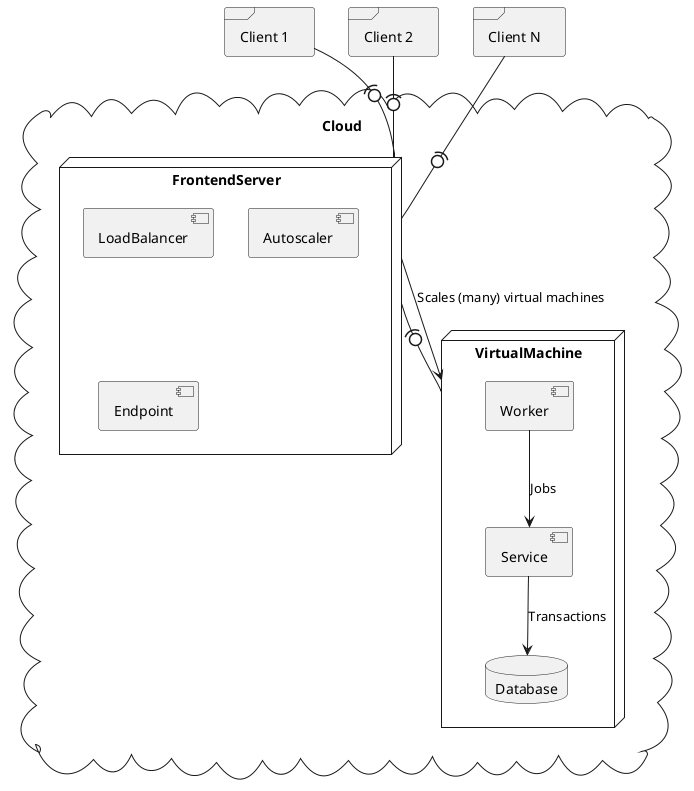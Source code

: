 @startuml
cloud Cloud {
    node FrontendServer {
        component LoadBalancer
        component Autoscaler
        component Endpoint
    }
    node VirtualMachine {
        component Worker
        component Service
        database Database
    }

    FrontendServer -(0- VirtualMachine
    FrontendServer --> VirtualMachine: "Scales (many) virtual machines"
    Worker --> Service: "Jobs"
    Service --> Database: "Transactions"
}

frame cl_1 [
    Client 1
]
frame cl_2 [
    Client 2
]
frame cl_n [
    Client N
]

cl_1 -(0- FrontendServer
cl_2 -(0- FrontendServer
cl_n -(0- FrontendServer
@enduml
